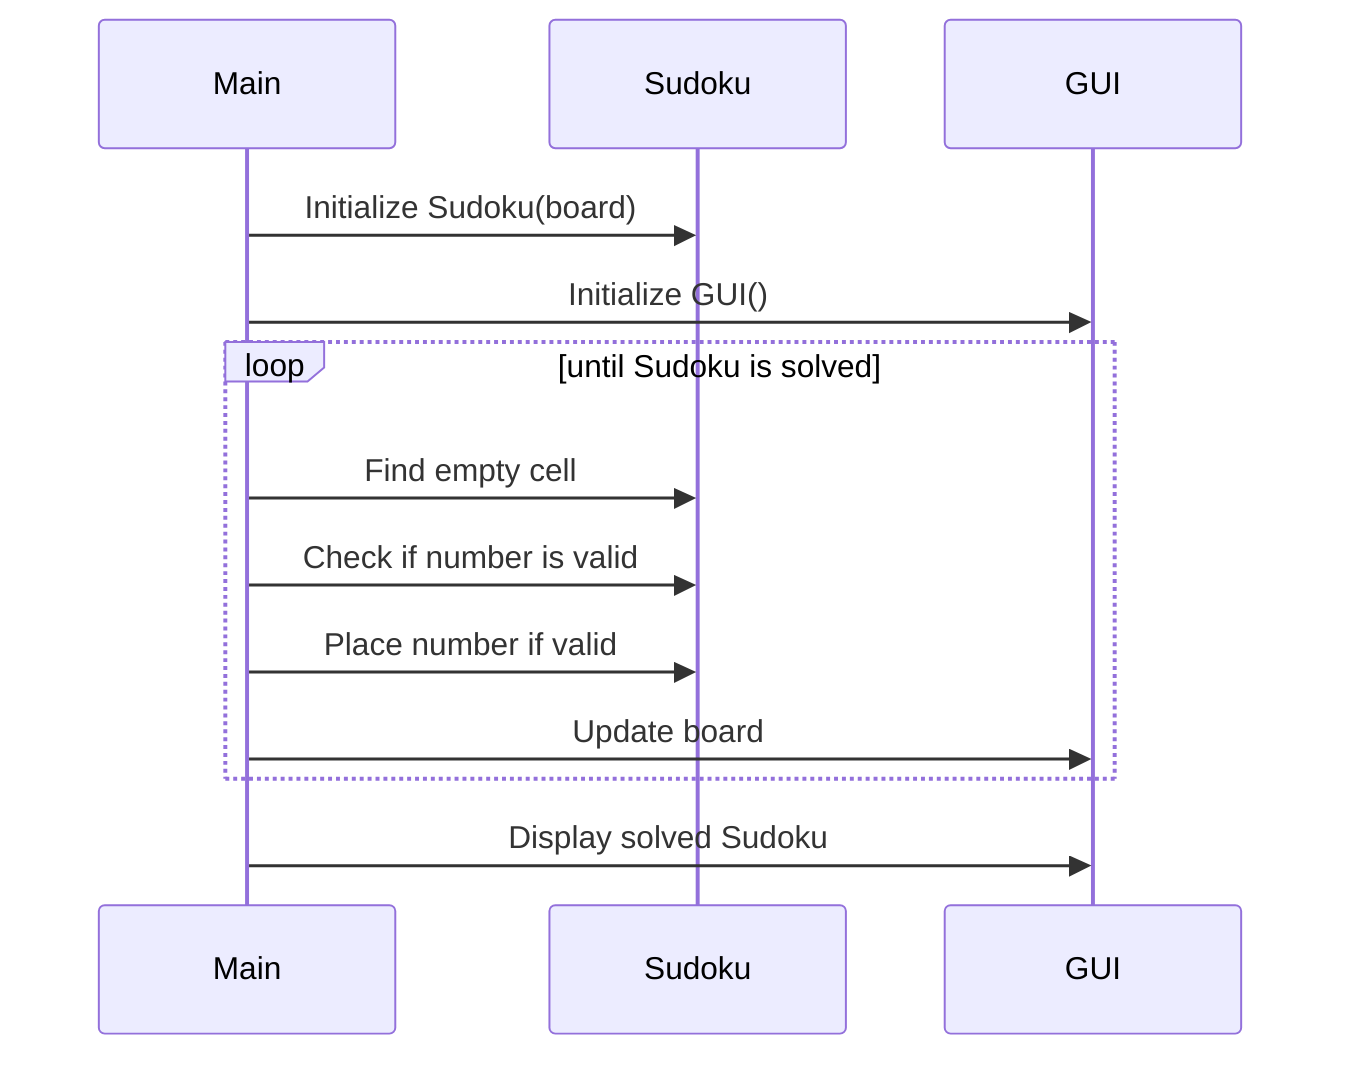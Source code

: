 sequenceDiagram
    participant M as Main
    participant S as Sudoku
    participant G as GUI
    M->>S: Initialize Sudoku(board)
    M->>G: Initialize GUI()
    loop until Sudoku is solved
        M->>S: Find empty cell
        M->>S: Check if number is valid
        M->>S: Place number if valid
        M->>G: Update board
    end
    M->>G: Display solved Sudoku